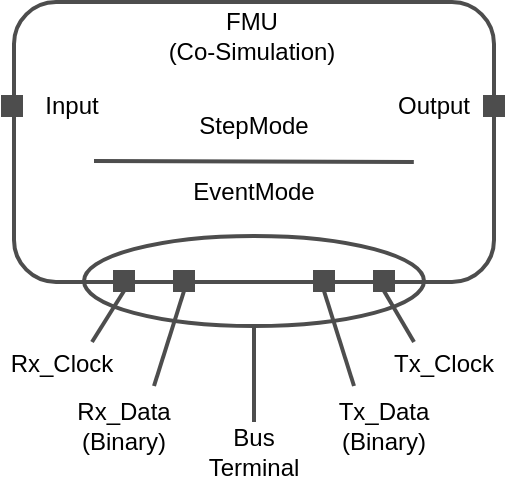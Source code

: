 <mxfile version="20.8.5" type="device"><diagram id="zssgmvdwZO7xPkAqMUr9" name="Page-1"><mxGraphModel dx="574" dy="332" grid="1" gridSize="10" guides="1" tooltips="1" connect="1" arrows="1" fold="1" page="1" pageScale="1" pageWidth="850" pageHeight="1100" math="0" shadow="0"><root><mxCell id="0"/><mxCell id="1" parent="0"/><mxCell id="v5oIvpwDgeikFxTejpUY-1" value="" style="rounded=1;whiteSpace=wrap;html=1;strokeColor=#4D4D4D;strokeWidth=2;" parent="1" vertex="1"><mxGeometry x="46" y="80" width="240" height="140" as="geometry"/></mxCell><mxCell id="GMZmEHGcxocUexm15aTd-3" value="" style="ellipse;whiteSpace=wrap;html=1;fillColor=none;strokeColor=#4D4D4D;strokeWidth=2;" parent="1" vertex="1"><mxGeometry x="81" y="197" width="170" height="45" as="geometry"/></mxCell><mxCell id="GMZmEHGcxocUexm15aTd-1" value="" style="endArrow=none;html=1;rounded=0;entryX=0.833;entryY=0.5;entryDx=0;entryDy=0;entryPerimeter=0;strokeWidth=2;strokeColor=#4D4D4D;" parent="1" edge="1"><mxGeometry width="50" height="50" relative="1" as="geometry"><mxPoint x="86" y="159.5" as="sourcePoint"/><mxPoint x="245.92" y="160" as="targetPoint"/></mxGeometry></mxCell><mxCell id="GMZmEHGcxocUexm15aTd-4" value="" style="rounded=0;whiteSpace=wrap;html=1;fillColor=#4D4D4D;strokeColor=#4D4D4D;" parent="1" vertex="1"><mxGeometry x="40" y="127" width="10" height="10" as="geometry"/></mxCell><mxCell id="GMZmEHGcxocUexm15aTd-7" value="" style="rounded=0;whiteSpace=wrap;html=1;fillColor=#4D4D4D;strokeColor=#4D4D4D;" parent="1" vertex="1"><mxGeometry x="281" y="127" width="10" height="10" as="geometry"/></mxCell><mxCell id="GMZmEHGcxocUexm15aTd-8" value="" style="rounded=0;whiteSpace=wrap;html=1;fillColor=#4D4D4D;strokeColor=#4D4D4D;" parent="1" vertex="1"><mxGeometry x="196" y="214.5" width="10" height="10" as="geometry"/></mxCell><mxCell id="GMZmEHGcxocUexm15aTd-9" value="" style="rounded=0;whiteSpace=wrap;html=1;fillColor=#4D4D4D;strokeColor=#4D4D4D;" parent="1" vertex="1"><mxGeometry x="226" y="214.5" width="10" height="10" as="geometry"/></mxCell><mxCell id="GMZmEHGcxocUexm15aTd-10" value="" style="rounded=0;whiteSpace=wrap;html=1;fillColor=#4D4D4D;strokeColor=#4D4D4D;" parent="1" vertex="1"><mxGeometry x="126" y="214.5" width="10" height="10" as="geometry"/></mxCell><mxCell id="GMZmEHGcxocUexm15aTd-11" value="" style="rounded=0;whiteSpace=wrap;html=1;fillColor=#4D4D4D;strokeColor=#4D4D4D;" parent="1" vertex="1"><mxGeometry x="96" y="214.5" width="10" height="10" as="geometry"/></mxCell><mxCell id="GMZmEHGcxocUexm15aTd-12" value="" style="endArrow=none;html=1;rounded=0;strokeColor=#4D4D4D;strokeWidth=2;entryX=0.5;entryY=1;entryDx=0;entryDy=0;exitX=0.75;exitY=0;exitDx=0;exitDy=0;" parent="1" source="GMZmEHGcxocUexm15aTd-22" target="GMZmEHGcxocUexm15aTd-11" edge="1"><mxGeometry width="50" height="50" relative="1" as="geometry"><mxPoint x="46" y="270" as="sourcePoint"/><mxPoint x="296" y="330" as="targetPoint"/></mxGeometry></mxCell><mxCell id="GMZmEHGcxocUexm15aTd-13" value="&lt;div&gt;FMU&lt;/div&gt;&lt;div&gt;(Co-Simulation)&lt;/div&gt;" style="text;html=1;strokeColor=none;fillColor=none;align=center;verticalAlign=middle;whiteSpace=wrap;rounded=0;strokeWidth=2;" parent="1" vertex="1"><mxGeometry x="40" y="82" width="250" height="30" as="geometry"/></mxCell><mxCell id="GMZmEHGcxocUexm15aTd-15" value="StepMode" style="text;html=1;strokeColor=none;fillColor=none;align=center;verticalAlign=middle;whiteSpace=wrap;rounded=0;strokeWidth=2;" parent="1" vertex="1"><mxGeometry x="136" y="127" width="60" height="30" as="geometry"/></mxCell><mxCell id="GMZmEHGcxocUexm15aTd-16" value="EventMode" style="text;html=1;strokeColor=none;fillColor=none;align=center;verticalAlign=middle;whiteSpace=wrap;rounded=0;strokeWidth=2;" parent="1" vertex="1"><mxGeometry x="136" y="160" width="60" height="30" as="geometry"/></mxCell><mxCell id="GMZmEHGcxocUexm15aTd-20" value="Input" style="text;html=1;strokeColor=none;fillColor=none;align=center;verticalAlign=middle;whiteSpace=wrap;rounded=0;strokeWidth=2;" parent="1" vertex="1"><mxGeometry x="45" y="117" width="60" height="30" as="geometry"/></mxCell><mxCell id="GMZmEHGcxocUexm15aTd-21" value="Output" style="text;html=1;strokeColor=none;fillColor=none;align=center;verticalAlign=middle;whiteSpace=wrap;rounded=0;strokeWidth=2;" parent="1" vertex="1"><mxGeometry x="226" y="117" width="60" height="30" as="geometry"/></mxCell><mxCell id="GMZmEHGcxocUexm15aTd-22" value="Rx_Clock" style="text;html=1;strokeColor=none;fillColor=none;align=center;verticalAlign=middle;whiteSpace=wrap;rounded=0;strokeWidth=2;" parent="1" vertex="1"><mxGeometry x="40" y="250" width="60" height="22" as="geometry"/></mxCell><mxCell id="GMZmEHGcxocUexm15aTd-23" value="&lt;div&gt;Rx_Data&lt;/div&gt;&lt;div&gt;(Binary)&lt;br&gt;&lt;/div&gt;" style="text;html=1;strokeColor=none;fillColor=none;align=center;verticalAlign=middle;whiteSpace=wrap;rounded=0;strokeWidth=2;" parent="1" vertex="1"><mxGeometry x="71" y="272" width="60" height="40" as="geometry"/></mxCell><mxCell id="GMZmEHGcxocUexm15aTd-24" value="Tx_Data&lt;div&gt;(Binary)&lt;br&gt;&lt;/div&gt;" style="text;html=1;strokeColor=none;fillColor=none;align=center;verticalAlign=middle;whiteSpace=wrap;rounded=0;strokeWidth=2;" parent="1" vertex="1"><mxGeometry x="201" y="272" width="60" height="40" as="geometry"/></mxCell><mxCell id="GMZmEHGcxocUexm15aTd-25" value="Tx_Clock" style="text;html=1;strokeColor=none;fillColor=none;align=center;verticalAlign=middle;whiteSpace=wrap;rounded=0;strokeWidth=2;" parent="1" vertex="1"><mxGeometry x="231" y="250" width="60" height="22" as="geometry"/></mxCell><mxCell id="GMZmEHGcxocUexm15aTd-26" value="" style="endArrow=none;html=1;rounded=0;strokeColor=#4D4D4D;strokeWidth=2;entryX=0.5;entryY=1;entryDx=0;entryDy=0;exitX=0.75;exitY=0;exitDx=0;exitDy=0;" parent="1" source="GMZmEHGcxocUexm15aTd-23" target="GMZmEHGcxocUexm15aTd-10" edge="1"><mxGeometry width="50" height="50" relative="1" as="geometry"><mxPoint x="116" y="270" as="sourcePoint"/><mxPoint x="111" y="234.5" as="targetPoint"/></mxGeometry></mxCell><mxCell id="GMZmEHGcxocUexm15aTd-27" value="" style="endArrow=none;html=1;rounded=0;strokeColor=#4D4D4D;strokeWidth=2;entryX=0.5;entryY=1;entryDx=0;entryDy=0;exitX=0.25;exitY=0;exitDx=0;exitDy=0;" parent="1" source="GMZmEHGcxocUexm15aTd-24" target="GMZmEHGcxocUexm15aTd-8" edge="1"><mxGeometry width="50" height="50" relative="1" as="geometry"><mxPoint x="136" y="320" as="sourcePoint"/><mxPoint x="167" y="258.49" as="targetPoint"/></mxGeometry></mxCell><mxCell id="GMZmEHGcxocUexm15aTd-28" value="" style="endArrow=none;html=1;rounded=0;strokeColor=#4D4D4D;strokeWidth=2;entryX=0.5;entryY=1;entryDx=0;entryDy=0;exitX=0.25;exitY=0;exitDx=0;exitDy=0;" parent="1" source="GMZmEHGcxocUexm15aTd-25" target="GMZmEHGcxocUexm15aTd-9" edge="1"><mxGeometry width="50" height="50" relative="1" as="geometry"><mxPoint x="95" y="252" as="sourcePoint"/><mxPoint x="111" y="234.5" as="targetPoint"/></mxGeometry></mxCell><mxCell id="GMZmEHGcxocUexm15aTd-29" value="Bus Terminal" style="text;html=1;strokeColor=none;fillColor=none;align=center;verticalAlign=middle;whiteSpace=wrap;rounded=0;strokeWidth=2;" parent="1" vertex="1"><mxGeometry x="136" y="290" width="60" height="30" as="geometry"/></mxCell><mxCell id="GMZmEHGcxocUexm15aTd-30" value="" style="endArrow=none;html=1;rounded=0;strokeColor=#4D4D4D;strokeWidth=2;entryX=0.5;entryY=1;entryDx=0;entryDy=0;exitX=0.5;exitY=0;exitDx=0;exitDy=0;" parent="1" source="GMZmEHGcxocUexm15aTd-29" target="GMZmEHGcxocUexm15aTd-3" edge="1"><mxGeometry width="50" height="50" relative="1" as="geometry"><mxPoint x="146" y="290.0" as="sourcePoint"/><mxPoint x="167" y="247.82" as="targetPoint"/></mxGeometry></mxCell></root></mxGraphModel></diagram></mxfile>